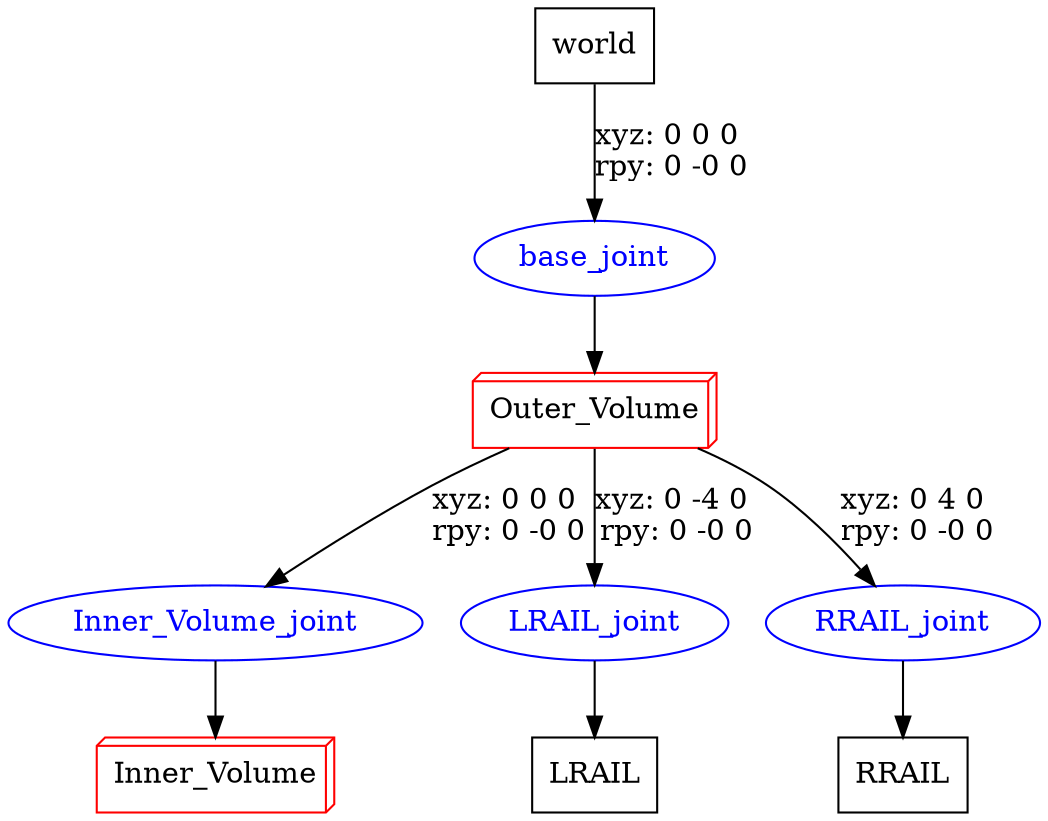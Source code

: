 digraph G {
node [shape=box];
"world" [label="world"];
"LRAIL" [label="LRAIL"];
"RRAIL" [label="RRAIL"];
node [shape=box3d,  color=red];
"Outer_Volume" [label="Outer_Volume"];
"Inner_Volume" [label="Inner_Volume"];
node [shape=ellipse, color=blue, fontcolor=blue];
"world" -> "base_joint" [label="xyz: 0 0 0 \nrpy: 0 -0 0"]
"base_joint" -> "Outer_Volume"
"Outer_Volume" -> "Inner_Volume_joint" [label="xyz: 0 0 0 \nrpy: 0 -0 0"]
"Inner_Volume_joint" -> "Inner_Volume"
"Outer_Volume" -> "LRAIL_joint" [label="xyz: 0 -4 0 \nrpy: 0 -0 0"]
"LRAIL_joint" -> "LRAIL"
"Outer_Volume" -> "RRAIL_joint" [label="xyz: 0 4 0 \nrpy: 0 -0 0"]
"RRAIL_joint" -> "RRAIL"
}
